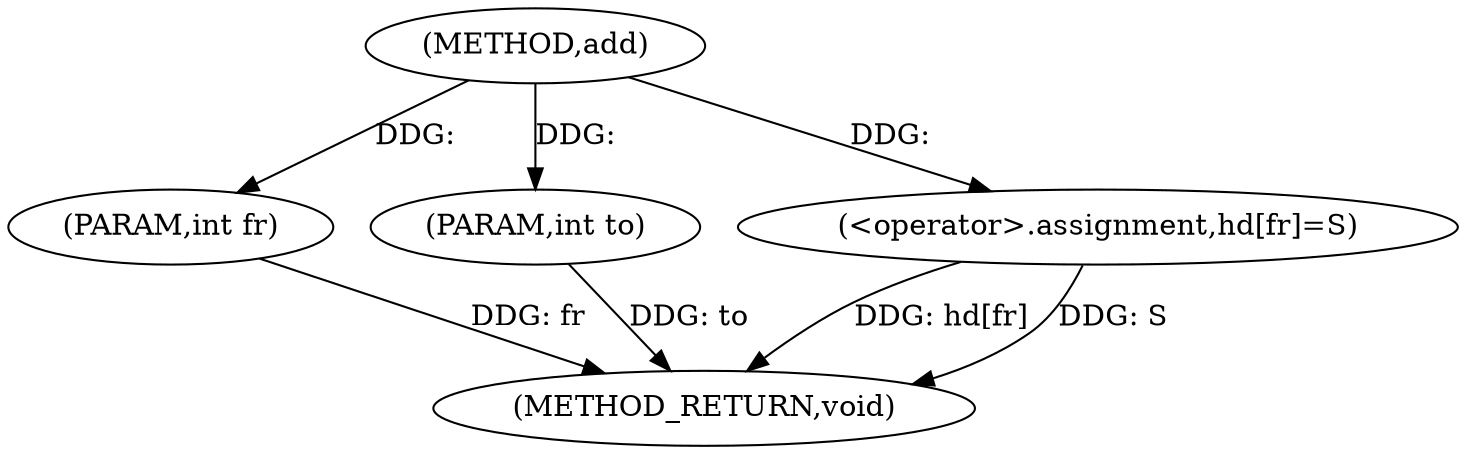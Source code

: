 digraph "add" {  
"1000104" [label = "(METHOD,add)" ]
"1000114" [label = "(METHOD_RETURN,void)" ]
"1000105" [label = "(PARAM,int fr)" ]
"1000106" [label = "(PARAM,int to)" ]
"1000109" [label = "(<operator>.assignment,hd[fr]=S)" ]
  "1000105" -> "1000114"  [ label = "DDG: fr"] 
  "1000106" -> "1000114"  [ label = "DDG: to"] 
  "1000109" -> "1000114"  [ label = "DDG: hd[fr]"] 
  "1000109" -> "1000114"  [ label = "DDG: S"] 
  "1000104" -> "1000105"  [ label = "DDG: "] 
  "1000104" -> "1000106"  [ label = "DDG: "] 
  "1000104" -> "1000109"  [ label = "DDG: "] 
}
